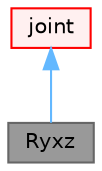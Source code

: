digraph "Ryxz"
{
 // LATEX_PDF_SIZE
  bgcolor="transparent";
  edge [fontname=Helvetica,fontsize=10,labelfontname=Helvetica,labelfontsize=10];
  node [fontname=Helvetica,fontsize=10,shape=box,height=0.2,width=0.4];
  Node1 [id="Node000001",label="Ryxz",height=0.2,width=0.4,color="gray40", fillcolor="grey60", style="filled", fontcolor="black",tooltip="Spherical joint for rotation about the x/y/z-axes using Euler-angles in the order y,..."];
  Node2 -> Node1 [id="edge1_Node000001_Node000002",dir="back",color="steelblue1",style="solid",tooltip=" "];
  Node2 [id="Node000002",label="joint",height=0.2,width=0.4,color="red", fillcolor="#FFF0F0", style="filled",URL="$classFoam_1_1RBD_1_1joint.html",tooltip="Abstract base-class for all rigid-body joints."];
}
